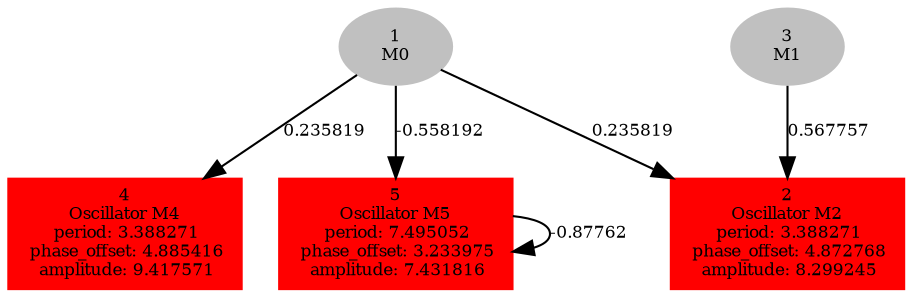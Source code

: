 digraph g{ forcelabels=true;
1[label=<1<BR/>M0>,color="grey",style=filled,fontsize=8];
2 [label=<2<BR />Oscillator M2<BR /> period: 3.388271<BR /> phase_offset: 4.872768<BR /> amplitude: 8.299245>, shape=box,color=red,style=filled,fontsize=8];3[label=<3<BR/>M1>,color="grey",style=filled,fontsize=8];
4 [label=<4<BR />Oscillator M4<BR /> period: 3.388271<BR /> phase_offset: 4.885416<BR /> amplitude: 9.417571>, shape=box,color=red,style=filled,fontsize=8];5 [label=<5<BR />Oscillator M5<BR /> period: 7.495052<BR /> phase_offset: 3.233975<BR /> amplitude: 7.431816>, shape=box,color=red,style=filled,fontsize=8];1 -> 2[label="0.235819 ",fontsize="8"];
1 -> 4[label="0.235819 ",fontsize="8"];
1 -> 5[label="-0.558192 ",fontsize="8"];
3 -> 2[label="0.567757 ",fontsize="8"];
5 -> 5[label="-0.87762 ",fontsize="8"];
 }
